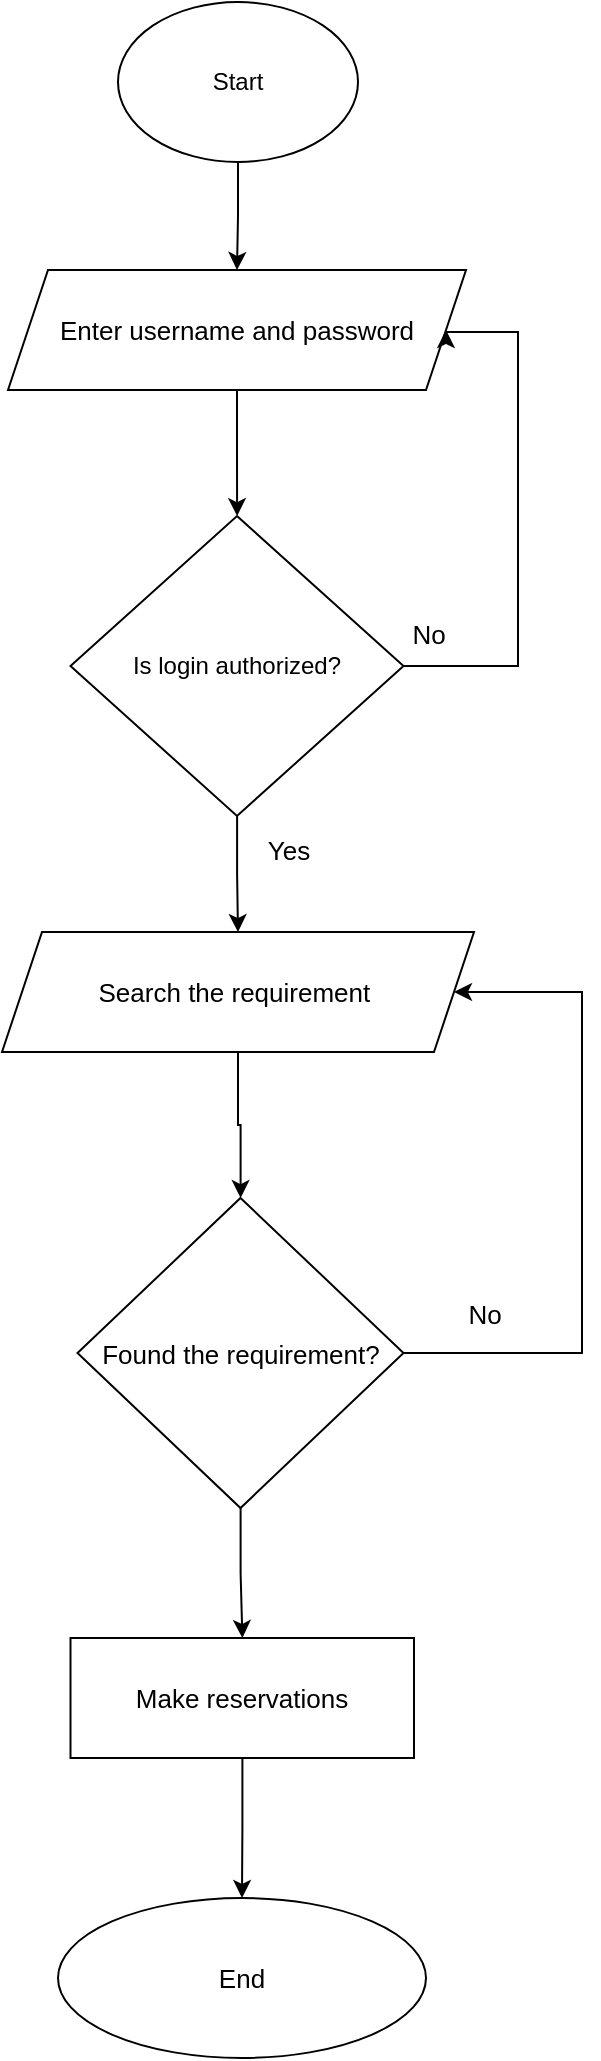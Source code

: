 <mxfile version="20.8.10" type="device"><diagram id="EMrtGi0U3tdq9u1__j4z" name="Page-1"><mxGraphModel dx="890" dy="2615" grid="0" gridSize="10" guides="1" tooltips="1" connect="1" arrows="1" fold="1" page="1" pageScale="1" pageWidth="850" pageHeight="1100" math="0" shadow="0"><root><mxCell id="0"/><mxCell id="1" parent="0"/><mxCell id="retX5VJAZlPfKBEOaX_Z-21" value="" style="edgeStyle=orthogonalEdgeStyle;rounded=0;orthogonalLoop=1;jettySize=auto;html=1;" edge="1" parent="1" source="retX5VJAZlPfKBEOaX_Z-22" target="retX5VJAZlPfKBEOaX_Z-24"><mxGeometry relative="1" as="geometry"/></mxCell><mxCell id="retX5VJAZlPfKBEOaX_Z-22" value="Start" style="ellipse;whiteSpace=wrap;html=1;" vertex="1" parent="1"><mxGeometry x="1865" y="-60" width="120" height="80" as="geometry"/></mxCell><mxCell id="retX5VJAZlPfKBEOaX_Z-23" value="" style="edgeStyle=orthogonalEdgeStyle;rounded=0;orthogonalLoop=1;jettySize=auto;html=1;fontSize=13;" edge="1" parent="1" source="retX5VJAZlPfKBEOaX_Z-24" target="retX5VJAZlPfKBEOaX_Z-27"><mxGeometry relative="1" as="geometry"/></mxCell><mxCell id="retX5VJAZlPfKBEOaX_Z-24" value="&lt;font style=&quot;font-size: 13px;&quot;&gt;Enter username and password&lt;/font&gt;" style="shape=parallelogram;perimeter=parallelogramPerimeter;whiteSpace=wrap;html=1;fixedSize=1;" vertex="1" parent="1"><mxGeometry x="1810" y="74" width="229" height="60" as="geometry"/></mxCell><mxCell id="retX5VJAZlPfKBEOaX_Z-25" value="" style="edgeStyle=orthogonalEdgeStyle;rounded=0;orthogonalLoop=1;jettySize=auto;html=1;fontSize=13;" edge="1" parent="1" source="retX5VJAZlPfKBEOaX_Z-27" target="retX5VJAZlPfKBEOaX_Z-29"><mxGeometry relative="1" as="geometry"/></mxCell><mxCell id="retX5VJAZlPfKBEOaX_Z-26" style="edgeStyle=orthogonalEdgeStyle;rounded=0;orthogonalLoop=1;jettySize=auto;html=1;fontSize=13;entryX=1;entryY=0.5;entryDx=0;entryDy=0;" edge="1" parent="1" source="retX5VJAZlPfKBEOaX_Z-27" target="retX5VJAZlPfKBEOaX_Z-24"><mxGeometry relative="1" as="geometry"><mxPoint x="2062" y="105" as="targetPoint"/><Array as="points"><mxPoint x="2065" y="272"/><mxPoint x="2065" y="105"/><mxPoint x="2029" y="105"/></Array></mxGeometry></mxCell><mxCell id="retX5VJAZlPfKBEOaX_Z-27" value="Is login authorized?" style="rhombus;whiteSpace=wrap;html=1;" vertex="1" parent="1"><mxGeometry x="1841.25" y="197" width="166.5" height="150" as="geometry"/></mxCell><mxCell id="retX5VJAZlPfKBEOaX_Z-28" value="" style="edgeStyle=orthogonalEdgeStyle;rounded=0;orthogonalLoop=1;jettySize=auto;html=1;fontSize=13;" edge="1" parent="1" source="retX5VJAZlPfKBEOaX_Z-29" target="retX5VJAZlPfKBEOaX_Z-34"><mxGeometry relative="1" as="geometry"/></mxCell><mxCell id="retX5VJAZlPfKBEOaX_Z-29" value="Search the requirement&amp;nbsp;" style="shape=parallelogram;perimeter=parallelogramPerimeter;whiteSpace=wrap;html=1;fixedSize=1;fontSize=13;" vertex="1" parent="1"><mxGeometry x="1807" y="405" width="236" height="60" as="geometry"/></mxCell><mxCell id="retX5VJAZlPfKBEOaX_Z-30" value="No" style="text;html=1;align=center;verticalAlign=middle;resizable=0;points=[];autosize=1;strokeColor=none;fillColor=none;fontSize=13;" vertex="1" parent="1"><mxGeometry x="2002" y="242" width="35" height="28" as="geometry"/></mxCell><mxCell id="retX5VJAZlPfKBEOaX_Z-31" value="Yes" style="text;html=1;align=center;verticalAlign=middle;resizable=0;points=[];autosize=1;strokeColor=none;fillColor=none;fontSize=13;" vertex="1" parent="1"><mxGeometry x="1930" y="350" width="39" height="28" as="geometry"/></mxCell><mxCell id="retX5VJAZlPfKBEOaX_Z-32" style="edgeStyle=orthogonalEdgeStyle;rounded=0;orthogonalLoop=1;jettySize=auto;html=1;fontSize=13;entryX=1;entryY=0.5;entryDx=0;entryDy=0;" edge="1" parent="1" source="retX5VJAZlPfKBEOaX_Z-34" target="retX5VJAZlPfKBEOaX_Z-29"><mxGeometry relative="1" as="geometry"><mxPoint x="2112" y="431" as="targetPoint"/><Array as="points"><mxPoint x="2097" y="616"/><mxPoint x="2097" y="435"/></Array></mxGeometry></mxCell><mxCell id="retX5VJAZlPfKBEOaX_Z-33" value="" style="edgeStyle=orthogonalEdgeStyle;rounded=0;orthogonalLoop=1;jettySize=auto;html=1;fontSize=13;" edge="1" parent="1" source="retX5VJAZlPfKBEOaX_Z-34" target="retX5VJAZlPfKBEOaX_Z-37"><mxGeometry relative="1" as="geometry"/></mxCell><mxCell id="retX5VJAZlPfKBEOaX_Z-34" value="Found the requirement?" style="rhombus;whiteSpace=wrap;html=1;fontSize=13;" vertex="1" parent="1"><mxGeometry x="1844.75" y="538" width="163" height="155" as="geometry"/></mxCell><mxCell id="retX5VJAZlPfKBEOaX_Z-35" value="No" style="text;html=1;align=center;verticalAlign=middle;resizable=0;points=[];autosize=1;strokeColor=none;fillColor=none;fontSize=13;" vertex="1" parent="1"><mxGeometry x="2030" y="582" width="35" height="28" as="geometry"/></mxCell><mxCell id="retX5VJAZlPfKBEOaX_Z-36" value="" style="edgeStyle=orthogonalEdgeStyle;rounded=0;orthogonalLoop=1;jettySize=auto;html=1;fontSize=13;" edge="1" parent="1" source="retX5VJAZlPfKBEOaX_Z-37" target="retX5VJAZlPfKBEOaX_Z-38"><mxGeometry relative="1" as="geometry"/></mxCell><mxCell id="retX5VJAZlPfKBEOaX_Z-37" value="Make reservations" style="whiteSpace=wrap;html=1;fontSize=13;" vertex="1" parent="1"><mxGeometry x="1841.25" y="758" width="171.75" height="60" as="geometry"/></mxCell><mxCell id="retX5VJAZlPfKBEOaX_Z-38" value="End" style="ellipse;whiteSpace=wrap;html=1;fontSize=13;" vertex="1" parent="1"><mxGeometry x="1835" y="888" width="184" height="80" as="geometry"/></mxCell></root></mxGraphModel></diagram></mxfile>